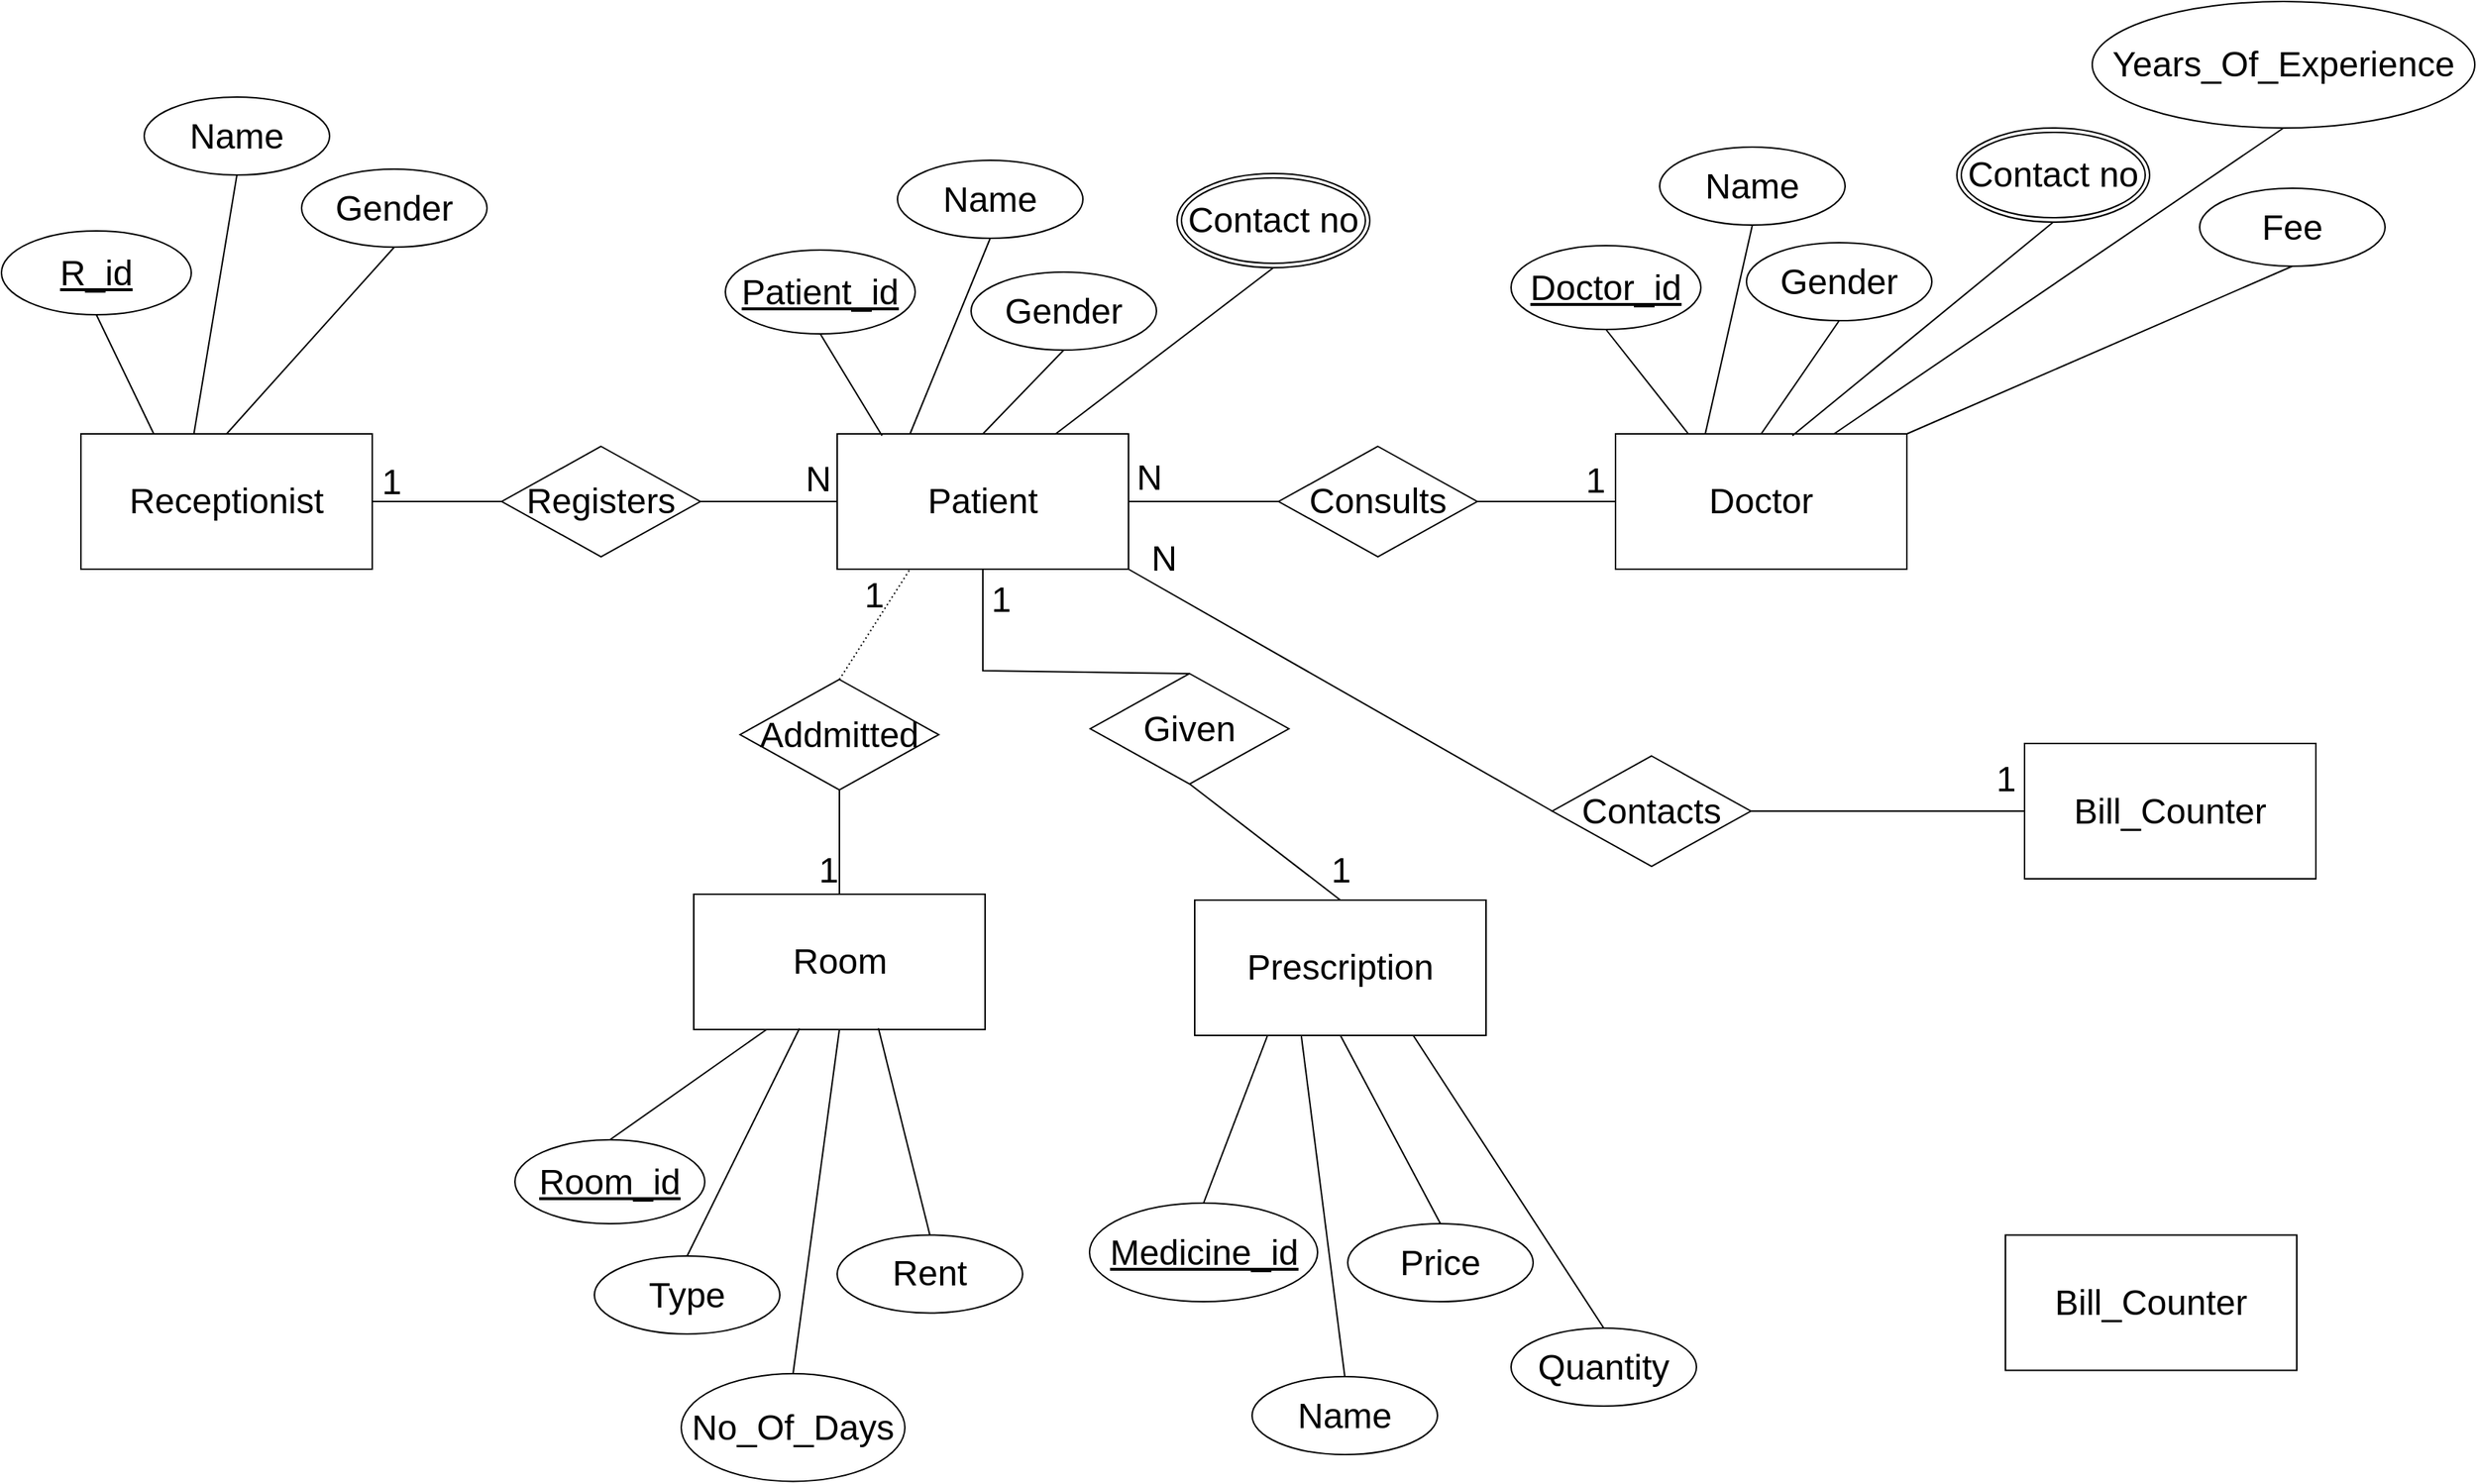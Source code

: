 <mxfile version="20.6.0" type="github">
  <diagram id="FDFtJTZFI4Nm9ofiiGQl" name="Page-1">
    <mxGraphModel dx="3299" dy="1779" grid="0" gridSize="10" guides="1" tooltips="1" connect="1" arrows="1" fold="1" page="1" pageScale="1" pageWidth="1169" pageHeight="827" math="0" shadow="0">
      <root>
        <mxCell id="0" />
        <mxCell id="1" parent="0" />
        <mxCell id="jrIbbQbrpgduAfuJvKAY-2" value="&lt;font style=&quot;font-size: 24px;&quot;&gt;Patient&lt;/font&gt;" style="whiteSpace=wrap;html=1;align=center;" vertex="1" parent="1">
          <mxGeometry x="404" y="229" width="198" height="92" as="geometry" />
        </mxCell>
        <mxCell id="jrIbbQbrpgduAfuJvKAY-3" value="Patient_id" style="ellipse;whiteSpace=wrap;html=1;align=center;fontStyle=4;fontSize=24;" vertex="1" parent="1">
          <mxGeometry x="328" y="104" width="129" height="57" as="geometry" />
        </mxCell>
        <mxCell id="jrIbbQbrpgduAfuJvKAY-7" value="" style="endArrow=none;html=1;rounded=0;fontSize=24;exitX=0.154;exitY=0.014;exitDx=0;exitDy=0;exitPerimeter=0;entryX=0.5;entryY=1;entryDx=0;entryDy=0;" edge="1" parent="1" source="jrIbbQbrpgduAfuJvKAY-2" target="jrIbbQbrpgduAfuJvKAY-3">
          <mxGeometry relative="1" as="geometry">
            <mxPoint x="463" y="270" as="sourcePoint" />
            <mxPoint x="409" y="168" as="targetPoint" />
          </mxGeometry>
        </mxCell>
        <mxCell id="jrIbbQbrpgduAfuJvKAY-10" value="Name" style="ellipse;whiteSpace=wrap;html=1;align=center;fontSize=24;" vertex="1" parent="1">
          <mxGeometry x="445" y="43" width="126" height="53" as="geometry" />
        </mxCell>
        <mxCell id="jrIbbQbrpgduAfuJvKAY-11" value="" style="endArrow=none;html=1;rounded=0;fontSize=24;entryX=0.5;entryY=1;entryDx=0;entryDy=0;exitX=0.25;exitY=0;exitDx=0;exitDy=0;" edge="1" parent="1" source="jrIbbQbrpgduAfuJvKAY-2" target="jrIbbQbrpgduAfuJvKAY-10">
          <mxGeometry relative="1" as="geometry">
            <mxPoint x="741" y="300" as="sourcePoint" />
            <mxPoint x="901" y="300" as="targetPoint" />
          </mxGeometry>
        </mxCell>
        <mxCell id="jrIbbQbrpgduAfuJvKAY-13" value="Gender" style="ellipse;whiteSpace=wrap;html=1;align=center;fontSize=24;" vertex="1" parent="1">
          <mxGeometry x="495" y="119" width="126" height="53" as="geometry" />
        </mxCell>
        <mxCell id="jrIbbQbrpgduAfuJvKAY-14" value="" style="endArrow=none;html=1;rounded=0;fontSize=24;entryX=0.5;entryY=1;entryDx=0;entryDy=0;exitX=0.5;exitY=0;exitDx=0;exitDy=0;" edge="1" parent="1" source="jrIbbQbrpgduAfuJvKAY-2" target="jrIbbQbrpgduAfuJvKAY-13">
          <mxGeometry relative="1" as="geometry">
            <mxPoint x="495" y="238" as="sourcePoint" />
            <mxPoint x="901" y="300" as="targetPoint" />
          </mxGeometry>
        </mxCell>
        <mxCell id="jrIbbQbrpgduAfuJvKAY-19" value="&lt;span style=&quot;font-size: 24px;&quot;&gt;Doctor&lt;/span&gt;" style="whiteSpace=wrap;html=1;align=center;" vertex="1" parent="1">
          <mxGeometry x="933" y="229" width="198" height="92" as="geometry" />
        </mxCell>
        <mxCell id="jrIbbQbrpgduAfuJvKAY-20" value="Contact no" style="ellipse;shape=doubleEllipse;margin=3;whiteSpace=wrap;html=1;align=center;fontSize=24;" vertex="1" parent="1">
          <mxGeometry x="635" y="52" width="131" height="64" as="geometry" />
        </mxCell>
        <mxCell id="jrIbbQbrpgduAfuJvKAY-21" value="" style="endArrow=none;html=1;rounded=0;fontSize=24;entryX=0.5;entryY=1;entryDx=0;entryDy=0;exitX=0.75;exitY=0;exitDx=0;exitDy=0;" edge="1" parent="1" source="jrIbbQbrpgduAfuJvKAY-2" target="jrIbbQbrpgduAfuJvKAY-20">
          <mxGeometry relative="1" as="geometry">
            <mxPoint x="738" y="286" as="sourcePoint" />
            <mxPoint x="898" y="286" as="targetPoint" />
          </mxGeometry>
        </mxCell>
        <mxCell id="jrIbbQbrpgduAfuJvKAY-24" value="Consults" style="shape=rhombus;perimeter=rhombusPerimeter;whiteSpace=wrap;html=1;align=center;fontSize=24;" vertex="1" parent="1">
          <mxGeometry x="704" y="237.5" width="135" height="75" as="geometry" />
        </mxCell>
        <mxCell id="jrIbbQbrpgduAfuJvKAY-27" value="" style="endArrow=none;html=1;rounded=0;fontSize=24;entryX=1;entryY=0.5;entryDx=0;entryDy=0;exitX=0;exitY=0.5;exitDx=0;exitDy=0;" edge="1" parent="1" source="jrIbbQbrpgduAfuJvKAY-24" target="jrIbbQbrpgduAfuJvKAY-2">
          <mxGeometry relative="1" as="geometry">
            <mxPoint x="746" y="375" as="sourcePoint" />
            <mxPoint x="728" y="332" as="targetPoint" />
          </mxGeometry>
        </mxCell>
        <mxCell id="jrIbbQbrpgduAfuJvKAY-28" value="N" style="resizable=0;html=1;align=right;verticalAlign=bottom;fontSize=24;" connectable="0" vertex="1" parent="jrIbbQbrpgduAfuJvKAY-27">
          <mxGeometry x="1" relative="1" as="geometry">
            <mxPoint x="23" as="offset" />
          </mxGeometry>
        </mxCell>
        <mxCell id="jrIbbQbrpgduAfuJvKAY-31" value="Doctor_id" style="ellipse;whiteSpace=wrap;html=1;align=center;fontStyle=4;fontSize=24;" vertex="1" parent="1">
          <mxGeometry x="862" y="101" width="129" height="57" as="geometry" />
        </mxCell>
        <mxCell id="jrIbbQbrpgduAfuJvKAY-32" value="" style="endArrow=none;html=1;rounded=0;fontSize=24;exitX=0.25;exitY=0;exitDx=0;exitDy=0;entryX=0.5;entryY=1;entryDx=0;entryDy=0;" edge="1" parent="1" source="jrIbbQbrpgduAfuJvKAY-19" target="jrIbbQbrpgduAfuJvKAY-31">
          <mxGeometry relative="1" as="geometry">
            <mxPoint x="983.992" y="221.288" as="sourcePoint" />
            <mxPoint x="942" y="152.0" as="targetPoint" />
          </mxGeometry>
        </mxCell>
        <mxCell id="jrIbbQbrpgduAfuJvKAY-33" value="Name" style="ellipse;whiteSpace=wrap;html=1;align=center;fontSize=24;" vertex="1" parent="1">
          <mxGeometry x="963" y="34" width="126" height="53" as="geometry" />
        </mxCell>
        <mxCell id="jrIbbQbrpgduAfuJvKAY-34" value="" style="endArrow=none;html=1;rounded=0;fontSize=24;entryX=0.5;entryY=1;entryDx=0;entryDy=0;" edge="1" parent="1" target="jrIbbQbrpgduAfuJvKAY-33">
          <mxGeometry relative="1" as="geometry">
            <mxPoint x="994" y="229" as="sourcePoint" />
            <mxPoint x="911" y="368" as="targetPoint" />
          </mxGeometry>
        </mxCell>
        <mxCell id="jrIbbQbrpgduAfuJvKAY-36" value="Gender" style="ellipse;whiteSpace=wrap;html=1;align=center;fontSize=24;" vertex="1" parent="1">
          <mxGeometry x="1022" y="99" width="126" height="53" as="geometry" />
        </mxCell>
        <mxCell id="jrIbbQbrpgduAfuJvKAY-37" value="" style="endArrow=none;html=1;rounded=0;fontSize=24;entryX=0.5;entryY=1;entryDx=0;entryDy=0;exitX=0.5;exitY=0;exitDx=0;exitDy=0;" edge="1" parent="1" target="jrIbbQbrpgduAfuJvKAY-36" source="jrIbbQbrpgduAfuJvKAY-19">
          <mxGeometry relative="1" as="geometry">
            <mxPoint x="1073" y="209" as="sourcePoint" />
            <mxPoint x="1479" y="271" as="targetPoint" />
          </mxGeometry>
        </mxCell>
        <mxCell id="jrIbbQbrpgduAfuJvKAY-38" value="Contact no" style="ellipse;shape=doubleEllipse;margin=3;whiteSpace=wrap;html=1;align=center;fontSize=24;" vertex="1" parent="1">
          <mxGeometry x="1165" y="21" width="131" height="64" as="geometry" />
        </mxCell>
        <mxCell id="jrIbbQbrpgduAfuJvKAY-39" value="" style="endArrow=none;html=1;rounded=0;fontSize=24;entryX=0.5;entryY=1;entryDx=0;entryDy=0;exitX=0.607;exitY=0.014;exitDx=0;exitDy=0;exitPerimeter=0;" edge="1" parent="1" target="jrIbbQbrpgduAfuJvKAY-38" source="jrIbbQbrpgduAfuJvKAY-19">
          <mxGeometry relative="1" as="geometry">
            <mxPoint x="1159" y="230" as="sourcePoint" />
            <mxPoint x="1476.5" y="278" as="targetPoint" />
          </mxGeometry>
        </mxCell>
        <mxCell id="jrIbbQbrpgduAfuJvKAY-40" value="Years_Of_Experience" style="ellipse;whiteSpace=wrap;html=1;align=center;fontSize=24;" vertex="1" parent="1">
          <mxGeometry x="1257" y="-65" width="260" height="86" as="geometry" />
        </mxCell>
        <mxCell id="jrIbbQbrpgduAfuJvKAY-41" value="" style="endArrow=none;html=1;rounded=0;fontSize=24;entryX=0.5;entryY=1;entryDx=0;entryDy=0;exitX=0.75;exitY=0;exitDx=0;exitDy=0;" edge="1" parent="1" target="jrIbbQbrpgduAfuJvKAY-40" source="jrIbbQbrpgduAfuJvKAY-19">
          <mxGeometry relative="1" as="geometry">
            <mxPoint x="1509.5" y="271" as="sourcePoint" />
            <mxPoint x="1957" y="342" as="targetPoint" />
          </mxGeometry>
        </mxCell>
        <mxCell id="jrIbbQbrpgduAfuJvKAY-42" value="Fee" style="ellipse;whiteSpace=wrap;html=1;align=center;fontSize=24;" vertex="1" parent="1">
          <mxGeometry x="1330" y="62" width="126" height="53" as="geometry" />
        </mxCell>
        <mxCell id="jrIbbQbrpgduAfuJvKAY-43" value="" style="endArrow=none;html=1;rounded=0;fontSize=24;entryX=0.5;entryY=1;entryDx=0;entryDy=0;exitX=1;exitY=0;exitDx=0;exitDy=0;" edge="1" parent="1" target="jrIbbQbrpgduAfuJvKAY-42" source="jrIbbQbrpgduAfuJvKAY-19">
          <mxGeometry relative="1" as="geometry">
            <mxPoint x="1338.5" y="248.0" as="sourcePoint" />
            <mxPoint x="1786" y="319" as="targetPoint" />
          </mxGeometry>
        </mxCell>
        <mxCell id="jrIbbQbrpgduAfuJvKAY-44" value="&lt;span style=&quot;font-size: 24px;&quot;&gt;Room&lt;/span&gt;" style="whiteSpace=wrap;html=1;align=center;" vertex="1" parent="1">
          <mxGeometry x="306.5" y="542" width="198" height="92" as="geometry" />
        </mxCell>
        <mxCell id="jrIbbQbrpgduAfuJvKAY-46" value="Addmitted" style="shape=rhombus;perimeter=rhombusPerimeter;whiteSpace=wrap;html=1;align=center;fontSize=24;" vertex="1" parent="1">
          <mxGeometry x="338" y="396" width="135" height="75" as="geometry" />
        </mxCell>
        <mxCell id="jrIbbQbrpgduAfuJvKAY-47" value="" style="endArrow=none;html=1;rounded=0;fontSize=24;exitX=1;exitY=0.5;exitDx=0;exitDy=0;entryX=0;entryY=0.5;entryDx=0;entryDy=0;" edge="1" parent="1" source="jrIbbQbrpgduAfuJvKAY-24" target="jrIbbQbrpgduAfuJvKAY-19">
          <mxGeometry relative="1" as="geometry">
            <mxPoint x="781" y="394" as="sourcePoint" />
            <mxPoint x="941" y="394" as="targetPoint" />
          </mxGeometry>
        </mxCell>
        <mxCell id="jrIbbQbrpgduAfuJvKAY-48" value="1" style="text;html=1;strokeColor=none;fillColor=none;align=center;verticalAlign=middle;whiteSpace=wrap;rounded=0;fontSize=24;" vertex="1" parent="1">
          <mxGeometry x="903" y="245" width="33" height="32" as="geometry" />
        </mxCell>
        <mxCell id="jrIbbQbrpgduAfuJvKAY-49" value="" style="endArrow=none;html=1;rounded=0;dashed=1;dashPattern=1 2;fontSize=24;entryX=0.25;entryY=1;entryDx=0;entryDy=0;exitX=0.5;exitY=0;exitDx=0;exitDy=0;" edge="1" parent="1" source="jrIbbQbrpgduAfuJvKAY-46" target="jrIbbQbrpgduAfuJvKAY-2">
          <mxGeometry relative="1" as="geometry">
            <mxPoint x="620" y="407" as="sourcePoint" />
            <mxPoint x="780" y="407" as="targetPoint" />
          </mxGeometry>
        </mxCell>
        <mxCell id="jrIbbQbrpgduAfuJvKAY-50" value="1" style="resizable=0;html=1;align=right;verticalAlign=bottom;fontSize=24;" connectable="0" vertex="1" parent="jrIbbQbrpgduAfuJvKAY-49">
          <mxGeometry x="1" relative="1" as="geometry">
            <mxPoint x="-17" y="34" as="offset" />
          </mxGeometry>
        </mxCell>
        <mxCell id="jrIbbQbrpgduAfuJvKAY-51" value="" style="endArrow=none;html=1;rounded=0;fontSize=24;entryX=0.5;entryY=0;entryDx=0;entryDy=0;exitX=0.5;exitY=1;exitDx=0;exitDy=0;" edge="1" parent="1" source="jrIbbQbrpgduAfuJvKAY-46" target="jrIbbQbrpgduAfuJvKAY-44">
          <mxGeometry relative="1" as="geometry">
            <mxPoint x="620" y="407" as="sourcePoint" />
            <mxPoint x="780" y="407" as="targetPoint" />
          </mxGeometry>
        </mxCell>
        <mxCell id="jrIbbQbrpgduAfuJvKAY-52" value="1" style="resizable=0;html=1;align=right;verticalAlign=bottom;fontSize=24;" connectable="0" vertex="1" parent="jrIbbQbrpgduAfuJvKAY-51">
          <mxGeometry x="1" relative="1" as="geometry" />
        </mxCell>
        <mxCell id="jrIbbQbrpgduAfuJvKAY-53" value="Room_id" style="ellipse;whiteSpace=wrap;html=1;align=center;fontStyle=4;fontSize=24;rotation=0;" vertex="1" parent="1">
          <mxGeometry x="185" y="709" width="129" height="57" as="geometry" />
        </mxCell>
        <mxCell id="jrIbbQbrpgduAfuJvKAY-54" value="" style="endArrow=none;html=1;rounded=0;fontSize=24;exitX=0.25;exitY=1;exitDx=0;exitDy=0;entryX=0.5;entryY=0;entryDx=0;entryDy=0;" edge="1" parent="1" target="jrIbbQbrpgduAfuJvKAY-53" source="jrIbbQbrpgduAfuJvKAY-44">
          <mxGeometry relative="1" as="geometry">
            <mxPoint x="229.492" y="730.288" as="sourcePoint" />
            <mxPoint x="204" y="668" as="targetPoint" />
          </mxGeometry>
        </mxCell>
        <mxCell id="jrIbbQbrpgduAfuJvKAY-55" value="Type" style="ellipse;whiteSpace=wrap;html=1;align=center;fontSize=24;" vertex="1" parent="1">
          <mxGeometry x="239" y="788" width="126" height="53" as="geometry" />
        </mxCell>
        <mxCell id="jrIbbQbrpgduAfuJvKAY-56" value="" style="endArrow=none;html=1;rounded=0;fontSize=24;entryX=0.5;entryY=0;entryDx=0;entryDy=0;exitX=0.363;exitY=0.992;exitDx=0;exitDy=0;exitPerimeter=0;" edge="1" parent="1" source="jrIbbQbrpgduAfuJvKAY-44" target="jrIbbQbrpgduAfuJvKAY-55">
          <mxGeometry relative="1" as="geometry">
            <mxPoint x="857" y="620" as="sourcePoint" />
            <mxPoint x="1017" y="620" as="targetPoint" />
          </mxGeometry>
        </mxCell>
        <mxCell id="jrIbbQbrpgduAfuJvKAY-57" value="No_Of_Days" style="ellipse;whiteSpace=wrap;html=1;align=center;fontSize=24;" vertex="1" parent="1">
          <mxGeometry x="298" y="868" width="152" height="73.26" as="geometry" />
        </mxCell>
        <mxCell id="jrIbbQbrpgduAfuJvKAY-58" value="" style="endArrow=none;html=1;rounded=0;fontSize=24;entryX=0.5;entryY=0;entryDx=0;entryDy=0;exitX=0.5;exitY=1;exitDx=0;exitDy=0;" edge="1" parent="1" target="jrIbbQbrpgduAfuJvKAY-57" source="jrIbbQbrpgduAfuJvKAY-44">
          <mxGeometry relative="1" as="geometry">
            <mxPoint x="409" y="647" as="sourcePoint" />
            <mxPoint x="1119" y="729.74" as="targetPoint" />
          </mxGeometry>
        </mxCell>
        <mxCell id="jrIbbQbrpgduAfuJvKAY-59" value="Rent" style="ellipse;whiteSpace=wrap;html=1;align=center;fontSize=24;" vertex="1" parent="1">
          <mxGeometry x="404" y="773.74" width="126" height="53" as="geometry" />
        </mxCell>
        <mxCell id="jrIbbQbrpgduAfuJvKAY-60" value="" style="endArrow=none;html=1;rounded=0;fontSize=24;entryX=0.5;entryY=0;entryDx=0;entryDy=0;exitX=0.634;exitY=0.991;exitDx=0;exitDy=0;exitPerimeter=0;" edge="1" parent="1" target="jrIbbQbrpgduAfuJvKAY-59" source="jrIbbQbrpgduAfuJvKAY-44">
          <mxGeometry relative="1" as="geometry">
            <mxPoint x="543.374" y="619.004" as="sourcePoint" />
            <mxPoint x="1182" y="605.74" as="targetPoint" />
          </mxGeometry>
        </mxCell>
        <mxCell id="jrIbbQbrpgduAfuJvKAY-61" value="&lt;span style=&quot;font-size: 24px;&quot;&gt;Prescription&lt;/span&gt;" style="whiteSpace=wrap;html=1;align=center;" vertex="1" parent="1">
          <mxGeometry x="647" y="546" width="198" height="92" as="geometry" />
        </mxCell>
        <mxCell id="jrIbbQbrpgduAfuJvKAY-62" value="Given" style="shape=rhombus;perimeter=rhombusPerimeter;whiteSpace=wrap;html=1;align=center;fontSize=24;" vertex="1" parent="1">
          <mxGeometry x="576" y="392" width="135" height="75" as="geometry" />
        </mxCell>
        <mxCell id="jrIbbQbrpgduAfuJvKAY-67" value="" style="endArrow=none;html=1;rounded=0;fontSize=24;exitX=0.5;exitY=0;exitDx=0;exitDy=0;entryX=0.5;entryY=1;entryDx=0;entryDy=0;" edge="1" parent="1" source="jrIbbQbrpgduAfuJvKAY-62" target="jrIbbQbrpgduAfuJvKAY-2">
          <mxGeometry relative="1" as="geometry">
            <mxPoint x="659.5" y="399" as="sourcePoint" />
            <mxPoint x="574" y="395" as="targetPoint" />
            <Array as="points">
              <mxPoint x="503" y="390" />
            </Array>
          </mxGeometry>
        </mxCell>
        <mxCell id="jrIbbQbrpgduAfuJvKAY-69" value="" style="endArrow=none;html=1;rounded=0;fontSize=24;entryX=0.5;entryY=1;entryDx=0;entryDy=0;exitX=0.5;exitY=0;exitDx=0;exitDy=0;" edge="1" parent="1" source="jrIbbQbrpgduAfuJvKAY-61" target="jrIbbQbrpgduAfuJvKAY-62">
          <mxGeometry relative="1" as="geometry">
            <mxPoint x="1175" y="452" as="sourcePoint" />
            <mxPoint x="1335" y="452" as="targetPoint" />
          </mxGeometry>
        </mxCell>
        <mxCell id="jrIbbQbrpgduAfuJvKAY-70" value="1" style="text;html=1;align=center;verticalAlign=middle;resizable=0;points=[];autosize=1;strokeColor=none;fillColor=none;fontSize=24;" vertex="1" parent="1">
          <mxGeometry x="499" y="321" width="31" height="41" as="geometry" />
        </mxCell>
        <mxCell id="jrIbbQbrpgduAfuJvKAY-71" value="1" style="text;html=1;align=center;verticalAlign=middle;resizable=0;points=[];autosize=1;strokeColor=none;fillColor=none;fontSize=24;" vertex="1" parent="1">
          <mxGeometry x="730.5" y="505" width="31" height="41" as="geometry" />
        </mxCell>
        <mxCell id="jrIbbQbrpgduAfuJvKAY-72" value="Medicine_id" style="ellipse;whiteSpace=wrap;html=1;align=center;fontStyle=4;fontSize=24;rotation=0;" vertex="1" parent="1">
          <mxGeometry x="575.5" y="752" width="155" height="67" as="geometry" />
        </mxCell>
        <mxCell id="jrIbbQbrpgduAfuJvKAY-73" value="" style="endArrow=none;html=1;rounded=0;fontSize=24;exitX=0.25;exitY=1;exitDx=0;exitDy=0;entryX=0.5;entryY=0;entryDx=0;entryDy=0;" edge="1" parent="1" target="jrIbbQbrpgduAfuJvKAY-72" source="jrIbbQbrpgduAfuJvKAY-61">
          <mxGeometry relative="1" as="geometry">
            <mxPoint x="713" y="658" as="sourcePoint" />
            <mxPoint x="561" y="692" as="targetPoint" />
          </mxGeometry>
        </mxCell>
        <mxCell id="jrIbbQbrpgduAfuJvKAY-74" value="Name" style="ellipse;whiteSpace=wrap;html=1;align=center;fontSize=24;" vertex="1" parent="1">
          <mxGeometry x="686" y="870" width="126" height="53" as="geometry" />
        </mxCell>
        <mxCell id="jrIbbQbrpgduAfuJvKAY-75" value="" style="endArrow=none;html=1;rounded=0;fontSize=24;entryX=0.5;entryY=0;entryDx=0;entryDy=0;exitX=0.366;exitY=1.006;exitDx=0;exitDy=0;exitPerimeter=0;" edge="1" parent="1" target="jrIbbQbrpgduAfuJvKAY-74" source="jrIbbQbrpgduAfuJvKAY-61">
          <mxGeometry relative="1" as="geometry">
            <mxPoint x="722" y="653" as="sourcePoint" />
            <mxPoint x="1497" y="683.11" as="targetPoint" />
          </mxGeometry>
        </mxCell>
        <mxCell id="jrIbbQbrpgduAfuJvKAY-76" value="Price" style="ellipse;whiteSpace=wrap;html=1;align=center;fontSize=24;" vertex="1" parent="1">
          <mxGeometry x="751" y="766" width="126" height="53" as="geometry" />
        </mxCell>
        <mxCell id="jrIbbQbrpgduAfuJvKAY-77" value="" style="endArrow=none;html=1;rounded=0;fontSize=24;entryX=0.5;entryY=0;entryDx=0;entryDy=0;exitX=0.5;exitY=1;exitDx=0;exitDy=0;" edge="1" parent="1" target="jrIbbQbrpgduAfuJvKAY-76" source="jrIbbQbrpgduAfuJvKAY-61">
          <mxGeometry relative="1" as="geometry">
            <mxPoint x="855.468" y="638.002" as="sourcePoint" />
            <mxPoint x="1633" y="682.56" as="targetPoint" />
          </mxGeometry>
        </mxCell>
        <mxCell id="jrIbbQbrpgduAfuJvKAY-78" value="Quantity" style="ellipse;whiteSpace=wrap;html=1;align=center;fontSize=24;" vertex="1" parent="1">
          <mxGeometry x="862" y="837" width="126" height="53" as="geometry" />
        </mxCell>
        <mxCell id="jrIbbQbrpgduAfuJvKAY-79" value="" style="endArrow=none;html=1;rounded=0;fontSize=24;entryX=0.5;entryY=0;entryDx=0;entryDy=0;exitX=0.75;exitY=1;exitDx=0;exitDy=0;" edge="1" parent="1" target="jrIbbQbrpgduAfuJvKAY-78" source="jrIbbQbrpgduAfuJvKAY-61">
          <mxGeometry relative="1" as="geometry">
            <mxPoint x="903" y="677" as="sourcePoint" />
            <mxPoint x="1790" y="721.56" as="targetPoint" />
          </mxGeometry>
        </mxCell>
        <mxCell id="jrIbbQbrpgduAfuJvKAY-80" value="&lt;span style=&quot;font-size: 24px;&quot;&gt;Receptionist&lt;/span&gt;" style="whiteSpace=wrap;html=1;align=center;" vertex="1" parent="1">
          <mxGeometry x="-110" y="229" width="198" height="92" as="geometry" />
        </mxCell>
        <mxCell id="jrIbbQbrpgduAfuJvKAY-81" value="R_id" style="ellipse;whiteSpace=wrap;html=1;align=center;fontStyle=4;fontSize=24;" vertex="1" parent="1">
          <mxGeometry x="-164" y="91" width="129" height="57" as="geometry" />
        </mxCell>
        <mxCell id="jrIbbQbrpgduAfuJvKAY-82" value="" style="endArrow=none;html=1;rounded=0;fontSize=24;exitX=0.25;exitY=0;exitDx=0;exitDy=0;entryX=0.5;entryY=1;entryDx=0;entryDy=0;" edge="1" parent="1" target="jrIbbQbrpgduAfuJvKAY-81" source="jrIbbQbrpgduAfuJvKAY-80">
          <mxGeometry relative="1" as="geometry">
            <mxPoint x="-16.5" y="220" as="sourcePoint" />
            <mxPoint x="-57" y="143.0" as="targetPoint" />
          </mxGeometry>
        </mxCell>
        <mxCell id="jrIbbQbrpgduAfuJvKAY-84" value="Name" style="ellipse;whiteSpace=wrap;html=1;align=center;fontSize=24;" vertex="1" parent="1">
          <mxGeometry x="-67" width="126" height="53" as="geometry" />
        </mxCell>
        <mxCell id="jrIbbQbrpgduAfuJvKAY-85" value="" style="endArrow=none;html=1;rounded=0;fontSize=24;entryX=0.5;entryY=1;entryDx=0;entryDy=0;exitX=0.388;exitY=-0.002;exitDx=0;exitDy=0;exitPerimeter=0;" edge="1" parent="1" target="jrIbbQbrpgduAfuJvKAY-84" source="jrIbbQbrpgduAfuJvKAY-80">
          <mxGeometry relative="1" as="geometry">
            <mxPoint x="-26" y="231" as="sourcePoint" />
            <mxPoint x="-83" y="341" as="targetPoint" />
          </mxGeometry>
        </mxCell>
        <mxCell id="jrIbbQbrpgduAfuJvKAY-87" value="Gender" style="ellipse;whiteSpace=wrap;html=1;align=center;fontSize=24;" vertex="1" parent="1">
          <mxGeometry x="40" y="49" width="126" height="53" as="geometry" />
        </mxCell>
        <mxCell id="jrIbbQbrpgduAfuJvKAY-88" value="" style="endArrow=none;html=1;rounded=0;fontSize=24;entryX=0.5;entryY=1;entryDx=0;entryDy=0;exitX=0.5;exitY=0;exitDx=0;exitDy=0;" edge="1" parent="1" target="jrIbbQbrpgduAfuJvKAY-87" source="jrIbbQbrpgduAfuJvKAY-80">
          <mxGeometry relative="1" as="geometry">
            <mxPoint x="50" y="179" as="sourcePoint" />
            <mxPoint x="497" y="221" as="targetPoint" />
          </mxGeometry>
        </mxCell>
        <mxCell id="jrIbbQbrpgduAfuJvKAY-90" value="Registers" style="shape=rhombus;perimeter=rhombusPerimeter;whiteSpace=wrap;html=1;align=center;fontSize=24;" vertex="1" parent="1">
          <mxGeometry x="176" y="237.5" width="135" height="75" as="geometry" />
        </mxCell>
        <mxCell id="jrIbbQbrpgduAfuJvKAY-91" value="" style="endArrow=none;html=1;rounded=0;entryX=1;entryY=0.5;entryDx=0;entryDy=0;exitX=0;exitY=0.5;exitDx=0;exitDy=0;" edge="1" parent="1" source="jrIbbQbrpgduAfuJvKAY-90" target="jrIbbQbrpgduAfuJvKAY-80">
          <mxGeometry relative="1" as="geometry">
            <mxPoint x="600" y="380" as="sourcePoint" />
            <mxPoint x="760" y="380" as="targetPoint" />
          </mxGeometry>
        </mxCell>
        <mxCell id="jrIbbQbrpgduAfuJvKAY-94" value="1" style="resizable=0;html=1;align=right;verticalAlign=bottom;fontSize=24;" connectable="0" vertex="1" parent="1">
          <mxGeometry x="108" y="278" as="geometry" />
        </mxCell>
        <mxCell id="jrIbbQbrpgduAfuJvKAY-95" value="" style="endArrow=none;html=1;rounded=0;entryX=1;entryY=0.5;entryDx=0;entryDy=0;exitX=0;exitY=0.5;exitDx=0;exitDy=0;" edge="1" parent="1" source="jrIbbQbrpgduAfuJvKAY-2" target="jrIbbQbrpgduAfuJvKAY-90">
          <mxGeometry relative="1" as="geometry">
            <mxPoint x="402" y="280" as="sourcePoint" />
            <mxPoint x="793" y="394" as="targetPoint" />
          </mxGeometry>
        </mxCell>
        <mxCell id="jrIbbQbrpgduAfuJvKAY-96" value="N" style="resizable=0;html=1;align=right;verticalAlign=bottom;fontSize=24;" connectable="0" vertex="1" parent="1">
          <mxGeometry x="643.503" y="284" as="geometry">
            <mxPoint x="-243" y="-8" as="offset" />
          </mxGeometry>
        </mxCell>
        <mxCell id="jrIbbQbrpgduAfuJvKAY-98" value="&lt;span style=&quot;font-size: 24px;&quot;&gt;Bill_Counter&lt;/span&gt;" style="whiteSpace=wrap;html=1;align=center;" vertex="1" parent="1">
          <mxGeometry x="1211" y="439.5" width="198" height="92" as="geometry" />
        </mxCell>
        <mxCell id="jrIbbQbrpgduAfuJvKAY-100" value="Contacts" style="shape=rhombus;perimeter=rhombusPerimeter;whiteSpace=wrap;html=1;align=center;fontSize=24;" vertex="1" parent="1">
          <mxGeometry x="890" y="448" width="135" height="75" as="geometry" />
        </mxCell>
        <mxCell id="jrIbbQbrpgduAfuJvKAY-101" value="" style="endArrow=none;html=1;rounded=0;exitX=0;exitY=0.5;exitDx=0;exitDy=0;entryX=1;entryY=1;entryDx=0;entryDy=0;" edge="1" parent="1" source="jrIbbQbrpgduAfuJvKAY-100" target="jrIbbQbrpgduAfuJvKAY-2">
          <mxGeometry relative="1" as="geometry">
            <mxPoint x="1156" y="376" as="sourcePoint" />
            <mxPoint x="1316" y="376" as="targetPoint" />
          </mxGeometry>
        </mxCell>
        <mxCell id="jrIbbQbrpgduAfuJvKAY-102" value="" style="endArrow=none;html=1;rounded=0;exitX=1;exitY=0.5;exitDx=0;exitDy=0;entryX=0;entryY=0.5;entryDx=0;entryDy=0;" edge="1" parent="1" source="jrIbbQbrpgduAfuJvKAY-100" target="jrIbbQbrpgduAfuJvKAY-98">
          <mxGeometry relative="1" as="geometry">
            <mxPoint x="1156" y="376" as="sourcePoint" />
            <mxPoint x="1316" y="376" as="targetPoint" />
          </mxGeometry>
        </mxCell>
        <mxCell id="jrIbbQbrpgduAfuJvKAY-103" value="N" style="resizable=0;html=1;align=right;verticalAlign=bottom;fontSize=24;" connectable="0" vertex="1" parent="1">
          <mxGeometry x="627" y="290" as="geometry">
            <mxPoint x="8" y="40" as="offset" />
          </mxGeometry>
        </mxCell>
        <mxCell id="jrIbbQbrpgduAfuJvKAY-104" value="1" style="text;html=1;strokeColor=none;fillColor=none;align=center;verticalAlign=middle;whiteSpace=wrap;rounded=0;fontSize=24;" vertex="1" parent="1">
          <mxGeometry x="1182" y="448" width="33" height="32" as="geometry" />
        </mxCell>
        <mxCell id="jrIbbQbrpgduAfuJvKAY-105" value="&lt;span style=&quot;font-size: 24px;&quot;&gt;Bill_Counter&lt;/span&gt;" style="whiteSpace=wrap;html=1;align=center;" vertex="1" parent="1">
          <mxGeometry x="1198" y="773.74" width="198" height="92" as="geometry" />
        </mxCell>
      </root>
    </mxGraphModel>
  </diagram>
</mxfile>
